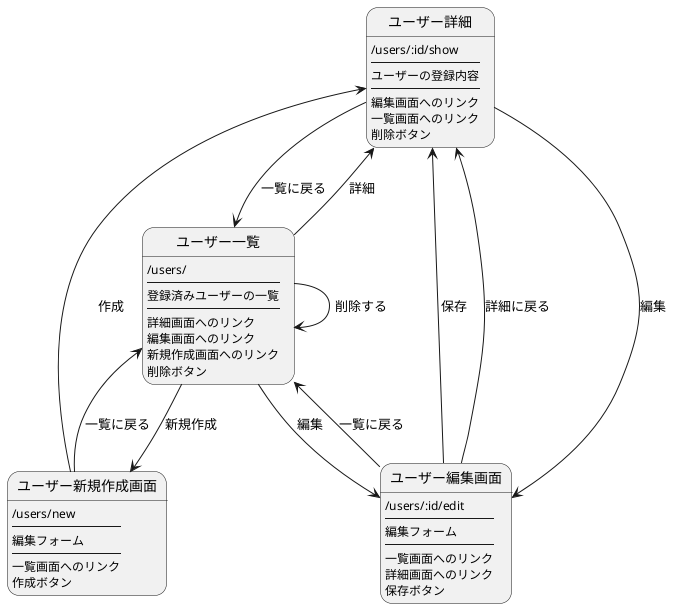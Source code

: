 @startuml
skinparam monochrome true

state "ユーザー一覧" as users_index 
    users_index : /users/
    users_index : ----
    users_index : 登録済みユーザーの一覧
    users_index : ----
    users_index : 詳細画面へのリンク
    users_index : 編集画面へのリンク
    users_index : 新規作成画面へのリンク
    users_index : 削除ボタン

state "ユーザー詳細" as users_show 
    users_show : /users/:id/show
    users_show : ----
    users_show : ユーザーの登録内容
    users_show : ----
    users_show : 編集画面へのリンク
    users_show : 一覧画面へのリンク
    users_show : 削除ボタン

state "ユーザー編集画面" as users_edit
    users_edit : /users/:id/edit
    users_edit : ----
    users_edit : 編集フォーム
    users_edit : ----
    users_edit : 一覧画面へのリンク
    users_edit : 詳細画面へのリンク
    users_edit : 保存ボタン

state "ユーザー新規作成画面" as users_new
    users_new : /users/new
    users_new : ----
    users_new : 編集フォーム
    users_new : ----
    users_new : 一覧画面へのリンク
    users_new : 作成ボタン

users_index --> users_show : 詳細
users_index --> users_edit : 編集
users_index --> users_new : 新規作成
users_index --> users_index : 削除する

users_show -> users_edit : 編集
users_show -> users_index : 一覧に戻る

users_new -> users_show : 作成
users_new -> users_index : 一覧に戻る

users_edit -> users_show : 保存
users_edit -> users_show : 詳細に戻る
users_edit -> users_index : 一覧に戻る


@enduml
